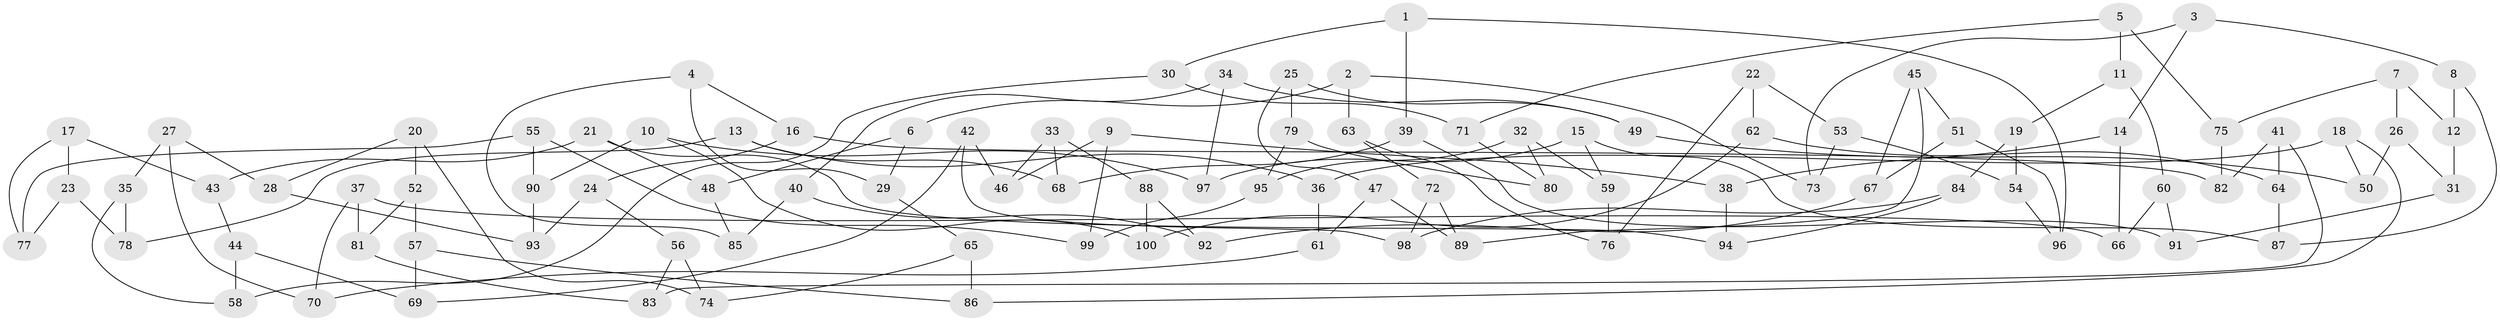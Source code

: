 // Generated by graph-tools (version 1.1) at 2025/11/02/21/25 10:11:15]
// undirected, 100 vertices, 150 edges
graph export_dot {
graph [start="1"]
  node [color=gray90,style=filled];
  1;
  2;
  3;
  4;
  5;
  6;
  7;
  8;
  9;
  10;
  11;
  12;
  13;
  14;
  15;
  16;
  17;
  18;
  19;
  20;
  21;
  22;
  23;
  24;
  25;
  26;
  27;
  28;
  29;
  30;
  31;
  32;
  33;
  34;
  35;
  36;
  37;
  38;
  39;
  40;
  41;
  42;
  43;
  44;
  45;
  46;
  47;
  48;
  49;
  50;
  51;
  52;
  53;
  54;
  55;
  56;
  57;
  58;
  59;
  60;
  61;
  62;
  63;
  64;
  65;
  66;
  67;
  68;
  69;
  70;
  71;
  72;
  73;
  74;
  75;
  76;
  77;
  78;
  79;
  80;
  81;
  82;
  83;
  84;
  85;
  86;
  87;
  88;
  89;
  90;
  91;
  92;
  93;
  94;
  95;
  96;
  97;
  98;
  99;
  100;
  1 -- 39;
  1 -- 30;
  1 -- 96;
  2 -- 63;
  2 -- 73;
  2 -- 6;
  3 -- 14;
  3 -- 73;
  3 -- 8;
  4 -- 29;
  4 -- 85;
  4 -- 16;
  5 -- 11;
  5 -- 71;
  5 -- 75;
  6 -- 29;
  6 -- 48;
  7 -- 12;
  7 -- 75;
  7 -- 26;
  8 -- 12;
  8 -- 87;
  9 -- 99;
  9 -- 38;
  9 -- 46;
  10 -- 90;
  10 -- 97;
  10 -- 100;
  11 -- 19;
  11 -- 60;
  12 -- 31;
  13 -- 78;
  13 -- 68;
  13 -- 36;
  14 -- 66;
  14 -- 38;
  15 -- 59;
  15 -- 97;
  15 -- 87;
  16 -- 82;
  16 -- 24;
  17 -- 43;
  17 -- 77;
  17 -- 23;
  18 -- 86;
  18 -- 50;
  18 -- 36;
  19 -- 54;
  19 -- 84;
  20 -- 28;
  20 -- 74;
  20 -- 52;
  21 -- 94;
  21 -- 43;
  21 -- 48;
  22 -- 76;
  22 -- 53;
  22 -- 62;
  23 -- 78;
  23 -- 77;
  24 -- 56;
  24 -- 93;
  25 -- 79;
  25 -- 47;
  25 -- 49;
  26 -- 50;
  26 -- 31;
  27 -- 28;
  27 -- 70;
  27 -- 35;
  28 -- 93;
  29 -- 65;
  30 -- 58;
  30 -- 71;
  31 -- 91;
  32 -- 95;
  32 -- 80;
  32 -- 59;
  33 -- 46;
  33 -- 68;
  33 -- 88;
  34 -- 97;
  34 -- 49;
  34 -- 40;
  35 -- 78;
  35 -- 58;
  36 -- 61;
  37 -- 70;
  37 -- 66;
  37 -- 81;
  38 -- 94;
  39 -- 91;
  39 -- 68;
  40 -- 92;
  40 -- 85;
  41 -- 64;
  41 -- 83;
  41 -- 82;
  42 -- 98;
  42 -- 46;
  42 -- 69;
  43 -- 44;
  44 -- 69;
  44 -- 58;
  45 -- 51;
  45 -- 67;
  45 -- 89;
  47 -- 89;
  47 -- 61;
  48 -- 85;
  49 -- 50;
  51 -- 96;
  51 -- 67;
  52 -- 81;
  52 -- 57;
  53 -- 73;
  53 -- 54;
  54 -- 96;
  55 -- 77;
  55 -- 99;
  55 -- 90;
  56 -- 83;
  56 -- 74;
  57 -- 86;
  57 -- 69;
  59 -- 76;
  60 -- 91;
  60 -- 66;
  61 -- 70;
  62 -- 100;
  62 -- 64;
  63 -- 72;
  63 -- 76;
  64 -- 87;
  65 -- 86;
  65 -- 74;
  67 -- 92;
  71 -- 80;
  72 -- 89;
  72 -- 98;
  75 -- 82;
  79 -- 80;
  79 -- 95;
  81 -- 83;
  84 -- 98;
  84 -- 94;
  88 -- 92;
  88 -- 100;
  90 -- 93;
  95 -- 99;
}
